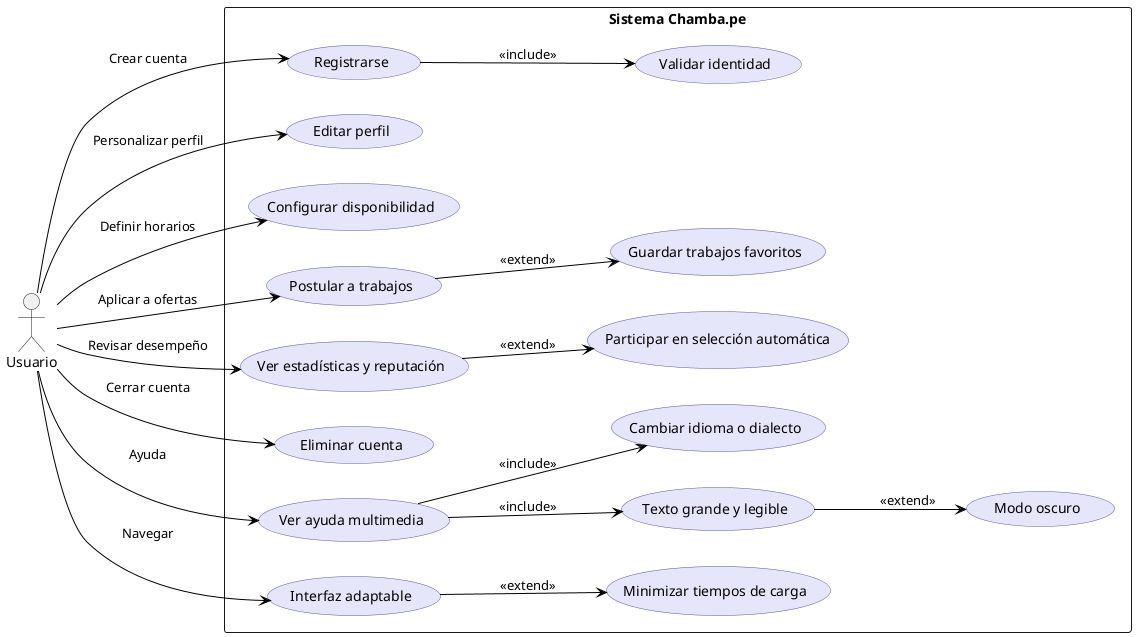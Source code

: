 @startuml uml
left to right direction
skinparam packageStyle rectangle
skinparam backgroundColor #ffffff
skinparam usecase {
  BackgroundColor #e6e6fa
  BorderColor #5a5a99
  ArrowColor Black
  FontColor Black
}

actor Usuario

rectangle "Sistema Chamba.pe" {
  
  usecase "Registrarse" as UC01
  usecase "Validar identidad" as UC02
  usecase "Editar perfil" as UC03
  usecase "Configurar disponibilidad" as UC04
  usecase "Postular a trabajos" as UC05
  usecase "Guardar trabajos favoritos" as UC06
  usecase "Ver estadísticas y reputación" as UC07
  usecase "Eliminar cuenta" as UC08
  usecase "Participar en selección automática" as UC09

  usecase "Ver ayuda multimedia" as UX01
  usecase "Texto grande y legible" as UX02
  usecase "Cambiar idioma o dialecto" as UX03
  usecase "Modo oscuro" as UX04
  usecase "Interfaz adaptable" as UX05
  usecase "Minimizar tiempos de carga" as UX06

  ' Relaciones extend/include
  UC01 --> UC02 : <<include>>
  UC05 --> UC06 : <<extend>>
  UC07 --> UC09 : <<extend>>

  UX01 --> UX02 : <<include>>
  UX01 --> UX03 : <<include>>
  UX02 --> UX04 : <<extend>>
  UX05 --> UX06 : <<extend>>
}

' Conexiones del actor
Usuario --> UC01 : Crear cuenta
Usuario --> UC03 : Personalizar perfil
Usuario --> UC04 : Definir horarios
Usuario --> UC05 : Aplicar a ofertas
Usuario --> UC07 : Revisar desempeño
Usuario --> UC08 : Cerrar cuenta
Usuario --> UX01 : Ayuda
Usuario --> UX05 : Navegar

@enduml

